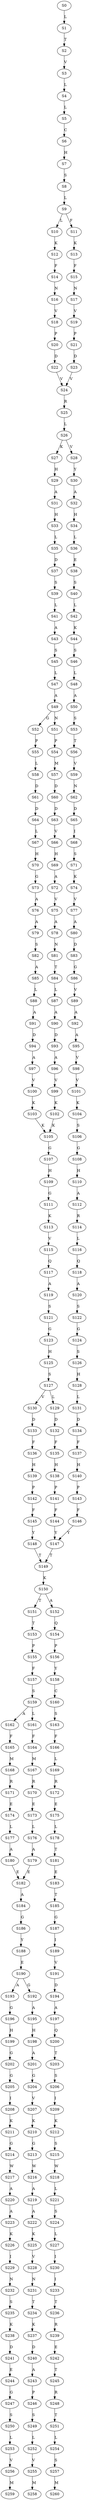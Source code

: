 strict digraph  {
	S0 -> S1 [ label = L ];
	S1 -> S2 [ label = T ];
	S2 -> S3 [ label = V ];
	S3 -> S4 [ label = L ];
	S4 -> S5 [ label = L ];
	S5 -> S6 [ label = C ];
	S6 -> S7 [ label = H ];
	S7 -> S8 [ label = S ];
	S8 -> S9 [ label = L ];
	S9 -> S10 [ label = L ];
	S9 -> S11 [ label = F ];
	S10 -> S12 [ label = K ];
	S11 -> S13 [ label = K ];
	S12 -> S14 [ label = F ];
	S13 -> S15 [ label = F ];
	S14 -> S16 [ label = N ];
	S15 -> S17 [ label = N ];
	S16 -> S18 [ label = V ];
	S17 -> S19 [ label = V ];
	S18 -> S20 [ label = P ];
	S19 -> S21 [ label = P ];
	S20 -> S22 [ label = D ];
	S21 -> S23 [ label = D ];
	S22 -> S24 [ label = V ];
	S23 -> S24 [ label = V ];
	S24 -> S25 [ label = R ];
	S25 -> S26 [ label = L ];
	S26 -> S27 [ label = K ];
	S26 -> S28 [ label = V ];
	S27 -> S29 [ label = H ];
	S28 -> S30 [ label = Y ];
	S29 -> S31 [ label = A ];
	S30 -> S32 [ label = A ];
	S31 -> S33 [ label = H ];
	S32 -> S34 [ label = H ];
	S33 -> S35 [ label = L ];
	S34 -> S36 [ label = L ];
	S35 -> S37 [ label = D ];
	S36 -> S38 [ label = E ];
	S37 -> S39 [ label = S ];
	S38 -> S40 [ label = S ];
	S39 -> S41 [ label = L ];
	S40 -> S42 [ label = L ];
	S41 -> S43 [ label = A ];
	S42 -> S44 [ label = K ];
	S43 -> S45 [ label = S ];
	S44 -> S46 [ label = S ];
	S45 -> S47 [ label = L ];
	S46 -> S48 [ label = L ];
	S47 -> S49 [ label = A ];
	S48 -> S50 [ label = A ];
	S49 -> S51 [ label = N ];
	S49 -> S52 [ label = G ];
	S50 -> S53 [ label = S ];
	S51 -> S54 [ label = P ];
	S52 -> S55 [ label = P ];
	S53 -> S56 [ label = T ];
	S54 -> S57 [ label = M ];
	S55 -> S58 [ label = L ];
	S56 -> S59 [ label = V ];
	S57 -> S60 [ label = D ];
	S58 -> S61 [ label = D ];
	S59 -> S62 [ label = N ];
	S60 -> S63 [ label = D ];
	S61 -> S64 [ label = D ];
	S62 -> S65 [ label = D ];
	S63 -> S66 [ label = V ];
	S64 -> S67 [ label = L ];
	S65 -> S68 [ label = I ];
	S66 -> S69 [ label = H ];
	S67 -> S70 [ label = H ];
	S68 -> S71 [ label = S ];
	S69 -> S72 [ label = A ];
	S70 -> S73 [ label = G ];
	S71 -> S74 [ label = K ];
	S72 -> S75 [ label = V ];
	S73 -> S76 [ label = A ];
	S74 -> S77 [ label = V ];
	S75 -> S78 [ label = A ];
	S76 -> S79 [ label = A ];
	S77 -> S80 [ label = A ];
	S78 -> S81 [ label = N ];
	S79 -> S82 [ label = S ];
	S80 -> S83 [ label = D ];
	S81 -> S84 [ label = T ];
	S82 -> S85 [ label = A ];
	S83 -> S86 [ label = G ];
	S84 -> S87 [ label = L ];
	S85 -> S88 [ label = L ];
	S86 -> S89 [ label = V ];
	S87 -> S90 [ label = A ];
	S88 -> S91 [ label = A ];
	S89 -> S92 [ label = A ];
	S90 -> S93 [ label = D ];
	S91 -> S94 [ label = D ];
	S92 -> S95 [ label = A ];
	S93 -> S96 [ label = A ];
	S94 -> S97 [ label = A ];
	S95 -> S98 [ label = V ];
	S96 -> S99 [ label = V ];
	S97 -> S100 [ label = V ];
	S98 -> S101 [ label = V ];
	S99 -> S102 [ label = K ];
	S100 -> S103 [ label = K ];
	S101 -> S104 [ label = K ];
	S102 -> S105 [ label = K ];
	S103 -> S105 [ label = K ];
	S104 -> S106 [ label = S ];
	S105 -> S107 [ label = G ];
	S106 -> S108 [ label = G ];
	S107 -> S109 [ label = H ];
	S108 -> S110 [ label = H ];
	S109 -> S111 [ label = G ];
	S110 -> S112 [ label = A ];
	S111 -> S113 [ label = K ];
	S112 -> S114 [ label = R ];
	S113 -> S115 [ label = V ];
	S114 -> S116 [ label = L ];
	S115 -> S117 [ label = Q ];
	S116 -> S118 [ label = Q ];
	S117 -> S119 [ label = A ];
	S118 -> S120 [ label = A ];
	S119 -> S121 [ label = S ];
	S120 -> S122 [ label = S ];
	S121 -> S123 [ label = G ];
	S122 -> S124 [ label = G ];
	S123 -> S125 [ label = H ];
	S124 -> S126 [ label = S ];
	S125 -> S127 [ label = S ];
	S126 -> S128 [ label = H ];
	S127 -> S129 [ label = L ];
	S127 -> S130 [ label = V ];
	S128 -> S131 [ label = L ];
	S129 -> S132 [ label = D ];
	S130 -> S133 [ label = D ];
	S131 -> S134 [ label = D ];
	S132 -> S135 [ label = F ];
	S133 -> S136 [ label = F ];
	S134 -> S137 [ label = F ];
	S135 -> S138 [ label = H ];
	S136 -> S139 [ label = H ];
	S137 -> S140 [ label = H ];
	S138 -> S141 [ label = P ];
	S139 -> S142 [ label = P ];
	S140 -> S143 [ label = P ];
	S141 -> S144 [ label = F ];
	S142 -> S145 [ label = F ];
	S143 -> S146 [ label = F ];
	S144 -> S147 [ label = Y ];
	S145 -> S148 [ label = Y ];
	S146 -> S147 [ label = Y ];
	S147 -> S149 [ label = T ];
	S148 -> S149 [ label = T ];
	S149 -> S150 [ label = K ];
	S150 -> S151 [ label = T ];
	S150 -> S152 [ label = A ];
	S151 -> S153 [ label = T ];
	S152 -> S154 [ label = Q ];
	S153 -> S155 [ label = P ];
	S154 -> S156 [ label = P ];
	S155 -> S157 [ label = F ];
	S156 -> S158 [ label = Y ];
	S157 -> S159 [ label = S ];
	S158 -> S160 [ label = C ];
	S159 -> S161 [ label = L ];
	S159 -> S162 [ label = A ];
	S160 -> S163 [ label = S ];
	S161 -> S164 [ label = F ];
	S162 -> S165 [ label = F ];
	S163 -> S166 [ label = F ];
	S164 -> S167 [ label = M ];
	S165 -> S168 [ label = M ];
	S166 -> S169 [ label = L ];
	S167 -> S170 [ label = R ];
	S168 -> S171 [ label = R ];
	S169 -> S172 [ label = R ];
	S170 -> S173 [ label = E ];
	S171 -> S174 [ label = E ];
	S172 -> S175 [ label = E ];
	S173 -> S176 [ label = L ];
	S174 -> S177 [ label = L ];
	S175 -> S178 [ label = L ];
	S176 -> S179 [ label = A ];
	S177 -> S180 [ label = A ];
	S178 -> S181 [ label = T ];
	S179 -> S182 [ label = E ];
	S180 -> S182 [ label = E ];
	S181 -> S183 [ label = E ];
	S182 -> S184 [ label = A ];
	S183 -> S185 [ label = T ];
	S184 -> S186 [ label = G ];
	S185 -> S187 [ label = G ];
	S186 -> S188 [ label = Y ];
	S187 -> S189 [ label = I ];
	S188 -> S190 [ label = E ];
	S189 -> S191 [ label = V ];
	S190 -> S192 [ label = G ];
	S190 -> S193 [ label = A ];
	S191 -> S194 [ label = D ];
	S192 -> S195 [ label = A ];
	S193 -> S196 [ label = G ];
	S194 -> S197 [ label = A ];
	S195 -> S198 [ label = H ];
	S196 -> S199 [ label = H ];
	S197 -> S200 [ label = Q ];
	S198 -> S201 [ label = A ];
	S199 -> S202 [ label = G ];
	S200 -> S203 [ label = T ];
	S201 -> S204 [ label = G ];
	S202 -> S205 [ label = G ];
	S203 -> S206 [ label = S ];
	S204 -> S207 [ label = V ];
	S205 -> S208 [ label = I ];
	S206 -> S209 [ label = I ];
	S207 -> S210 [ label = K ];
	S208 -> S211 [ label = K ];
	S209 -> S212 [ label = K ];
	S210 -> S213 [ label = G ];
	S211 -> S214 [ label = G ];
	S212 -> S215 [ label = S ];
	S213 -> S216 [ label = W ];
	S214 -> S217 [ label = W ];
	S215 -> S218 [ label = W ];
	S216 -> S219 [ label = A ];
	S217 -> S220 [ label = A ];
	S218 -> S221 [ label = L ];
	S219 -> S222 [ label = A ];
	S220 -> S223 [ label = A ];
	S221 -> S224 [ label = S ];
	S222 -> S225 [ label = K ];
	S223 -> S226 [ label = K ];
	S224 -> S227 [ label = L ];
	S225 -> S228 [ label = V ];
	S226 -> S229 [ label = I ];
	S227 -> S230 [ label = I ];
	S228 -> S231 [ label = N ];
	S229 -> S232 [ label = N ];
	S230 -> S233 [ label = I ];
	S231 -> S234 [ label = T ];
	S232 -> S235 [ label = S ];
	S233 -> S236 [ label = T ];
	S234 -> S237 [ label = K ];
	S235 -> S238 [ label = K ];
	S236 -> S239 [ label = R ];
	S237 -> S240 [ label = D ];
	S238 -> S241 [ label = D ];
	S239 -> S242 [ label = E ];
	S240 -> S243 [ label = A ];
	S241 -> S244 [ label = E ];
	S242 -> S245 [ label = T ];
	S243 -> S246 [ label = P ];
	S244 -> S247 [ label = G ];
	S245 -> S248 [ label = R ];
	S246 -> S249 [ label = S ];
	S247 -> S250 [ label = S ];
	S248 -> S251 [ label = T ];
	S249 -> S252 [ label = L ];
	S250 -> S253 [ label = L ];
	S251 -> S254 [ label = L ];
	S252 -> S255 [ label = V ];
	S253 -> S256 [ label = V ];
	S254 -> S257 [ label = S ];
	S255 -> S258 [ label = M ];
	S256 -> S259 [ label = M ];
	S257 -> S260 [ label = M ];
}
